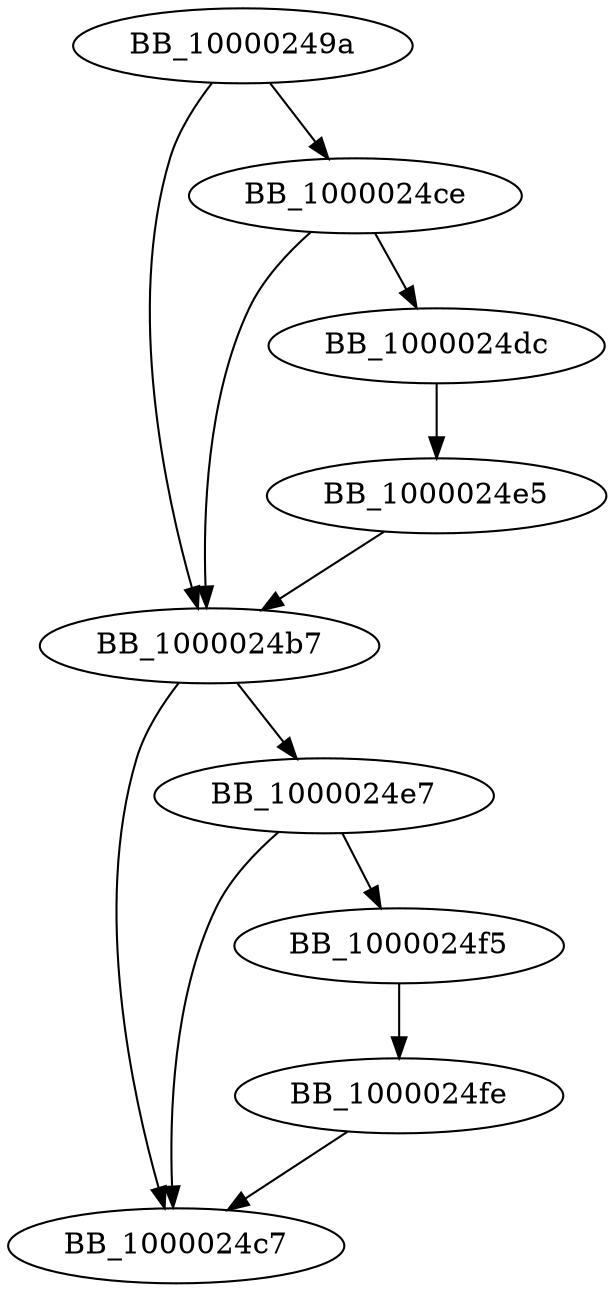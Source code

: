 DiGraph __ZN9ConnectorD2Ev{
BB_10000249a->BB_1000024b7
BB_10000249a->BB_1000024ce
BB_1000024b7->BB_1000024c7
BB_1000024b7->BB_1000024e7
BB_1000024ce->BB_1000024b7
BB_1000024ce->BB_1000024dc
BB_1000024dc->BB_1000024e5
BB_1000024e5->BB_1000024b7
BB_1000024e7->BB_1000024c7
BB_1000024e7->BB_1000024f5
BB_1000024f5->BB_1000024fe
BB_1000024fe->BB_1000024c7
}
